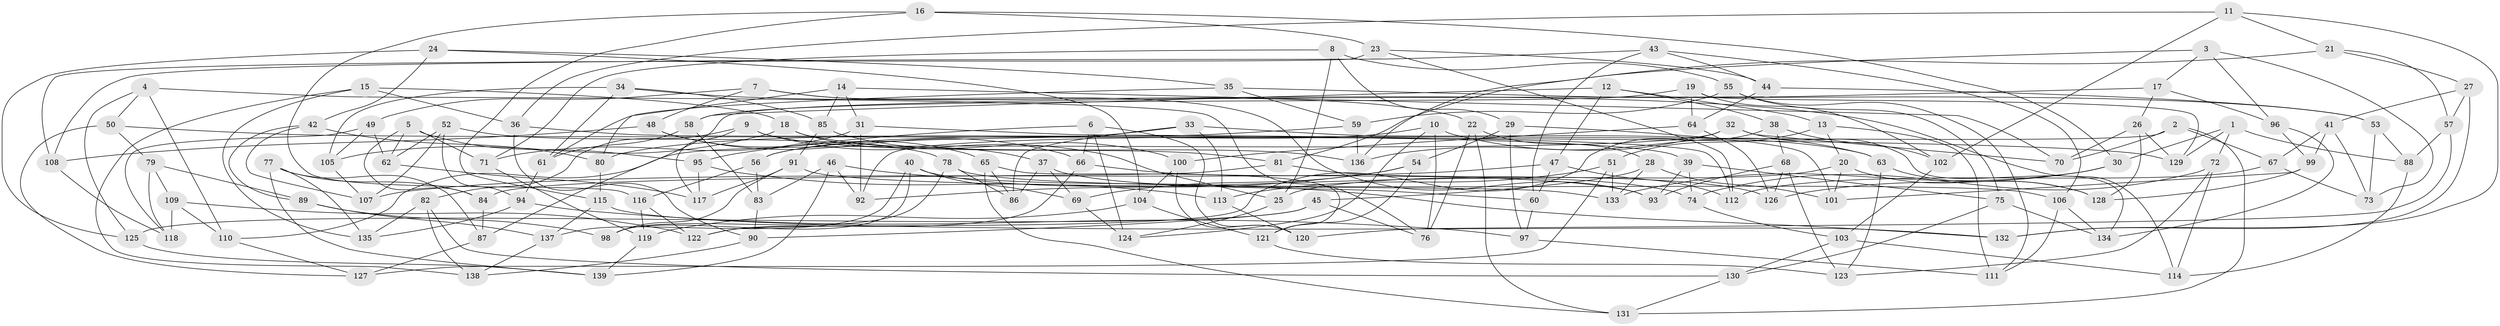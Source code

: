 // Generated by graph-tools (version 1.1) at 2025/38/03/09/25 02:38:01]
// undirected, 139 vertices, 278 edges
graph export_dot {
graph [start="1"]
  node [color=gray90,style=filled];
  1;
  2;
  3;
  4;
  5;
  6;
  7;
  8;
  9;
  10;
  11;
  12;
  13;
  14;
  15;
  16;
  17;
  18;
  19;
  20;
  21;
  22;
  23;
  24;
  25;
  26;
  27;
  28;
  29;
  30;
  31;
  32;
  33;
  34;
  35;
  36;
  37;
  38;
  39;
  40;
  41;
  42;
  43;
  44;
  45;
  46;
  47;
  48;
  49;
  50;
  51;
  52;
  53;
  54;
  55;
  56;
  57;
  58;
  59;
  60;
  61;
  62;
  63;
  64;
  65;
  66;
  67;
  68;
  69;
  70;
  71;
  72;
  73;
  74;
  75;
  76;
  77;
  78;
  79;
  80;
  81;
  82;
  83;
  84;
  85;
  86;
  87;
  88;
  89;
  90;
  91;
  92;
  93;
  94;
  95;
  96;
  97;
  98;
  99;
  100;
  101;
  102;
  103;
  104;
  105;
  106;
  107;
  108;
  109;
  110;
  111;
  112;
  113;
  114;
  115;
  116;
  117;
  118;
  119;
  120;
  121;
  122;
  123;
  124;
  125;
  126;
  127;
  128;
  129;
  130;
  131;
  132;
  133;
  134;
  135;
  136;
  137;
  138;
  139;
  1 -- 88;
  1 -- 72;
  1 -- 129;
  1 -- 30;
  2 -- 70;
  2 -- 131;
  2 -- 67;
  2 -- 92;
  3 -- 17;
  3 -- 136;
  3 -- 73;
  3 -- 96;
  4 -- 110;
  4 -- 50;
  4 -- 125;
  4 -- 76;
  5 -- 95;
  5 -- 62;
  5 -- 71;
  5 -- 84;
  6 -- 66;
  6 -- 95;
  6 -- 120;
  6 -- 124;
  7 -- 22;
  7 -- 49;
  7 -- 93;
  7 -- 48;
  8 -- 71;
  8 -- 29;
  8 -- 25;
  8 -- 55;
  9 -- 117;
  9 -- 25;
  9 -- 82;
  9 -- 81;
  10 -- 124;
  10 -- 63;
  10 -- 56;
  10 -- 76;
  11 -- 36;
  11 -- 21;
  11 -- 132;
  11 -- 102;
  12 -- 58;
  12 -- 38;
  12 -- 13;
  12 -- 47;
  13 -- 111;
  13 -- 51;
  13 -- 20;
  14 -- 31;
  14 -- 70;
  14 -- 80;
  14 -- 85;
  15 -- 138;
  15 -- 36;
  15 -- 18;
  15 -- 135;
  16 -- 30;
  16 -- 23;
  16 -- 116;
  16 -- 115;
  17 -- 96;
  17 -- 87;
  17 -- 26;
  18 -- 136;
  18 -- 105;
  18 -- 37;
  19 -- 58;
  19 -- 129;
  19 -- 64;
  19 -- 102;
  20 -- 101;
  20 -- 25;
  20 -- 128;
  21 -- 81;
  21 -- 57;
  21 -- 27;
  22 -- 28;
  22 -- 131;
  22 -- 76;
  23 -- 112;
  23 -- 108;
  23 -- 44;
  24 -- 104;
  24 -- 35;
  24 -- 42;
  24 -- 125;
  25 -- 124;
  26 -- 128;
  26 -- 70;
  26 -- 129;
  27 -- 41;
  27 -- 57;
  27 -- 132;
  28 -- 101;
  28 -- 45;
  28 -- 133;
  29 -- 97;
  29 -- 101;
  29 -- 54;
  30 -- 126;
  30 -- 133;
  31 -- 112;
  31 -- 71;
  31 -- 92;
  32 -- 70;
  32 -- 110;
  32 -- 136;
  32 -- 134;
  33 -- 86;
  33 -- 56;
  33 -- 63;
  33 -- 113;
  34 -- 61;
  34 -- 85;
  34 -- 114;
  34 -- 105;
  35 -- 59;
  35 -- 61;
  35 -- 53;
  36 -- 39;
  36 -- 90;
  37 -- 86;
  37 -- 60;
  37 -- 69;
  38 -- 68;
  38 -- 102;
  38 -- 122;
  39 -- 75;
  39 -- 74;
  39 -- 93;
  40 -- 74;
  40 -- 69;
  40 -- 137;
  40 -- 98;
  41 -- 73;
  41 -- 67;
  41 -- 99;
  42 -- 80;
  42 -- 107;
  42 -- 89;
  43 -- 60;
  43 -- 108;
  43 -- 106;
  43 -- 44;
  44 -- 64;
  44 -- 53;
  45 -- 76;
  45 -- 90;
  45 -- 125;
  46 -- 92;
  46 -- 139;
  46 -- 83;
  46 -- 132;
  47 -- 60;
  47 -- 112;
  47 -- 107;
  48 -- 108;
  48 -- 66;
  48 -- 65;
  49 -- 105;
  49 -- 118;
  49 -- 62;
  50 -- 129;
  50 -- 79;
  50 -- 127;
  51 -- 113;
  51 -- 127;
  51 -- 133;
  52 -- 78;
  52 -- 62;
  52 -- 107;
  52 -- 94;
  53 -- 88;
  53 -- 73;
  54 -- 121;
  54 -- 92;
  54 -- 69;
  55 -- 111;
  55 -- 75;
  55 -- 59;
  56 -- 83;
  56 -- 116;
  57 -- 120;
  57 -- 88;
  58 -- 61;
  58 -- 83;
  59 -- 80;
  59 -- 136;
  60 -- 97;
  61 -- 94;
  62 -- 117;
  63 -- 128;
  63 -- 123;
  64 -- 126;
  64 -- 100;
  65 -- 131;
  65 -- 86;
  65 -- 121;
  66 -- 93;
  66 -- 122;
  67 -- 73;
  67 -- 112;
  68 -- 123;
  68 -- 93;
  68 -- 126;
  69 -- 124;
  71 -- 119;
  72 -- 74;
  72 -- 114;
  72 -- 123;
  74 -- 103;
  75 -- 134;
  75 -- 130;
  77 -- 135;
  77 -- 139;
  77 -- 84;
  77 -- 87;
  78 -- 106;
  78 -- 98;
  78 -- 86;
  79 -- 109;
  79 -- 89;
  79 -- 118;
  80 -- 115;
  81 -- 84;
  81 -- 126;
  82 -- 138;
  82 -- 130;
  82 -- 135;
  83 -- 90;
  84 -- 87;
  85 -- 91;
  85 -- 100;
  87 -- 127;
  88 -- 114;
  89 -- 98;
  89 -- 137;
  90 -- 138;
  91 -- 117;
  91 -- 98;
  91 -- 133;
  94 -- 97;
  94 -- 135;
  95 -- 117;
  95 -- 113;
  96 -- 99;
  96 -- 134;
  97 -- 111;
  99 -- 101;
  99 -- 128;
  100 -- 120;
  100 -- 104;
  102 -- 103;
  103 -- 130;
  103 -- 114;
  104 -- 119;
  104 -- 121;
  105 -- 107;
  106 -- 134;
  106 -- 111;
  108 -- 118;
  109 -- 122;
  109 -- 110;
  109 -- 118;
  110 -- 127;
  113 -- 120;
  115 -- 137;
  115 -- 132;
  116 -- 119;
  116 -- 122;
  119 -- 139;
  121 -- 123;
  125 -- 139;
  130 -- 131;
  137 -- 138;
}

